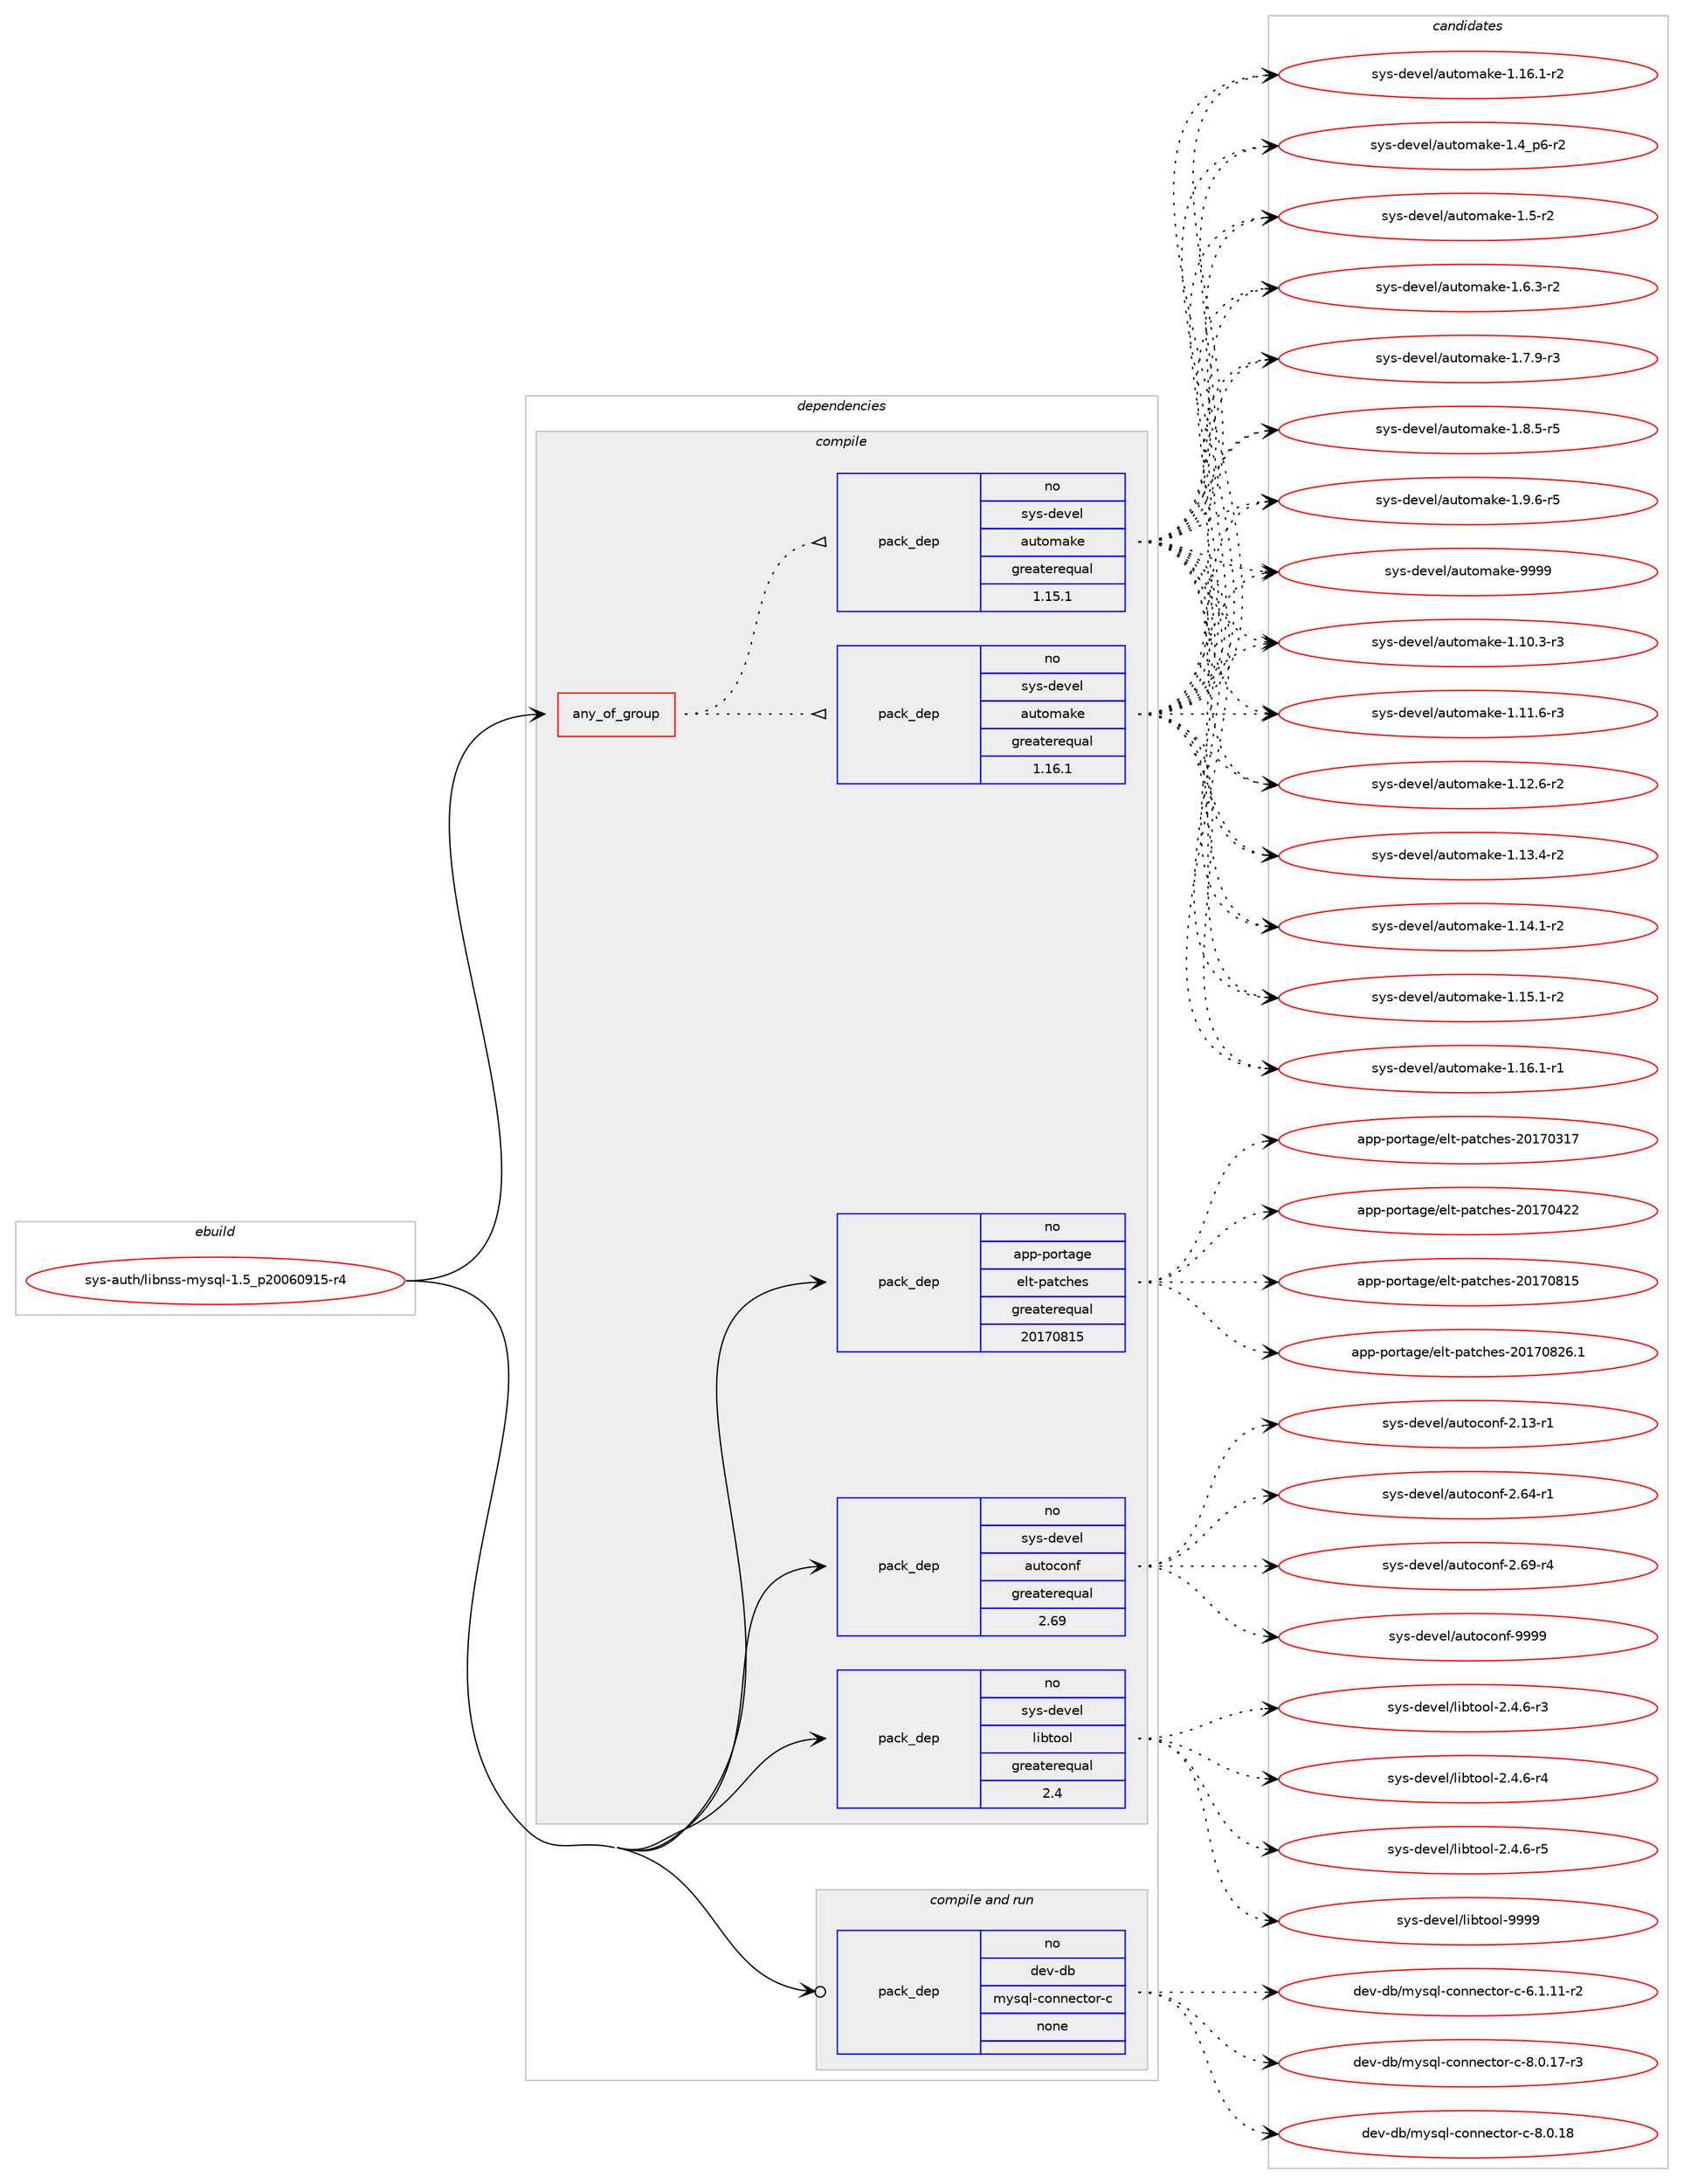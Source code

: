 digraph prolog {

# *************
# Graph options
# *************

newrank=true;
concentrate=true;
compound=true;
graph [rankdir=LR,fontname=Helvetica,fontsize=10,ranksep=1.5];#, ranksep=2.5, nodesep=0.2];
edge  [arrowhead=vee];
node  [fontname=Helvetica,fontsize=10];

# **********
# The ebuild
# **********

subgraph cluster_leftcol {
color=gray;
rank=same;
label=<<i>ebuild</i>>;
id [label="sys-auth/libnss-mysql-1.5_p20060915-r4", color=red, width=4, href="../sys-auth/libnss-mysql-1.5_p20060915-r4.svg"];
}

# ****************
# The dependencies
# ****************

subgraph cluster_midcol {
color=gray;
label=<<i>dependencies</i>>;
subgraph cluster_compile {
fillcolor="#eeeeee";
style=filled;
label=<<i>compile</i>>;
subgraph any14892 {
dependency880057 [label=<<TABLE BORDER="0" CELLBORDER="1" CELLSPACING="0" CELLPADDING="4"><TR><TD CELLPADDING="10">any_of_group</TD></TR></TABLE>>, shape=none, color=red];subgraph pack652632 {
dependency880058 [label=<<TABLE BORDER="0" CELLBORDER="1" CELLSPACING="0" CELLPADDING="4" WIDTH="220"><TR><TD ROWSPAN="6" CELLPADDING="30">pack_dep</TD></TR><TR><TD WIDTH="110">no</TD></TR><TR><TD>sys-devel</TD></TR><TR><TD>automake</TD></TR><TR><TD>greaterequal</TD></TR><TR><TD>1.16.1</TD></TR></TABLE>>, shape=none, color=blue];
}
dependency880057:e -> dependency880058:w [weight=20,style="dotted",arrowhead="oinv"];
subgraph pack652633 {
dependency880059 [label=<<TABLE BORDER="0" CELLBORDER="1" CELLSPACING="0" CELLPADDING="4" WIDTH="220"><TR><TD ROWSPAN="6" CELLPADDING="30">pack_dep</TD></TR><TR><TD WIDTH="110">no</TD></TR><TR><TD>sys-devel</TD></TR><TR><TD>automake</TD></TR><TR><TD>greaterequal</TD></TR><TR><TD>1.15.1</TD></TR></TABLE>>, shape=none, color=blue];
}
dependency880057:e -> dependency880059:w [weight=20,style="dotted",arrowhead="oinv"];
}
id:e -> dependency880057:w [weight=20,style="solid",arrowhead="vee"];
subgraph pack652634 {
dependency880060 [label=<<TABLE BORDER="0" CELLBORDER="1" CELLSPACING="0" CELLPADDING="4" WIDTH="220"><TR><TD ROWSPAN="6" CELLPADDING="30">pack_dep</TD></TR><TR><TD WIDTH="110">no</TD></TR><TR><TD>app-portage</TD></TR><TR><TD>elt-patches</TD></TR><TR><TD>greaterequal</TD></TR><TR><TD>20170815</TD></TR></TABLE>>, shape=none, color=blue];
}
id:e -> dependency880060:w [weight=20,style="solid",arrowhead="vee"];
subgraph pack652635 {
dependency880061 [label=<<TABLE BORDER="0" CELLBORDER="1" CELLSPACING="0" CELLPADDING="4" WIDTH="220"><TR><TD ROWSPAN="6" CELLPADDING="30">pack_dep</TD></TR><TR><TD WIDTH="110">no</TD></TR><TR><TD>sys-devel</TD></TR><TR><TD>autoconf</TD></TR><TR><TD>greaterequal</TD></TR><TR><TD>2.69</TD></TR></TABLE>>, shape=none, color=blue];
}
id:e -> dependency880061:w [weight=20,style="solid",arrowhead="vee"];
subgraph pack652636 {
dependency880062 [label=<<TABLE BORDER="0" CELLBORDER="1" CELLSPACING="0" CELLPADDING="4" WIDTH="220"><TR><TD ROWSPAN="6" CELLPADDING="30">pack_dep</TD></TR><TR><TD WIDTH="110">no</TD></TR><TR><TD>sys-devel</TD></TR><TR><TD>libtool</TD></TR><TR><TD>greaterequal</TD></TR><TR><TD>2.4</TD></TR></TABLE>>, shape=none, color=blue];
}
id:e -> dependency880062:w [weight=20,style="solid",arrowhead="vee"];
}
subgraph cluster_compileandrun {
fillcolor="#eeeeee";
style=filled;
label=<<i>compile and run</i>>;
subgraph pack652637 {
dependency880063 [label=<<TABLE BORDER="0" CELLBORDER="1" CELLSPACING="0" CELLPADDING="4" WIDTH="220"><TR><TD ROWSPAN="6" CELLPADDING="30">pack_dep</TD></TR><TR><TD WIDTH="110">no</TD></TR><TR><TD>dev-db</TD></TR><TR><TD>mysql-connector-c</TD></TR><TR><TD>none</TD></TR><TR><TD></TD></TR></TABLE>>, shape=none, color=blue];
}
id:e -> dependency880063:w [weight=20,style="solid",arrowhead="odotvee"];
}
subgraph cluster_run {
fillcolor="#eeeeee";
style=filled;
label=<<i>run</i>>;
}
}

# **************
# The candidates
# **************

subgraph cluster_choices {
rank=same;
color=gray;
label=<<i>candidates</i>>;

subgraph choice652632 {
color=black;
nodesep=1;
choice11512111545100101118101108479711711611110997107101454946494846514511451 [label="sys-devel/automake-1.10.3-r3", color=red, width=4,href="../sys-devel/automake-1.10.3-r3.svg"];
choice11512111545100101118101108479711711611110997107101454946494946544511451 [label="sys-devel/automake-1.11.6-r3", color=red, width=4,href="../sys-devel/automake-1.11.6-r3.svg"];
choice11512111545100101118101108479711711611110997107101454946495046544511450 [label="sys-devel/automake-1.12.6-r2", color=red, width=4,href="../sys-devel/automake-1.12.6-r2.svg"];
choice11512111545100101118101108479711711611110997107101454946495146524511450 [label="sys-devel/automake-1.13.4-r2", color=red, width=4,href="../sys-devel/automake-1.13.4-r2.svg"];
choice11512111545100101118101108479711711611110997107101454946495246494511450 [label="sys-devel/automake-1.14.1-r2", color=red, width=4,href="../sys-devel/automake-1.14.1-r2.svg"];
choice11512111545100101118101108479711711611110997107101454946495346494511450 [label="sys-devel/automake-1.15.1-r2", color=red, width=4,href="../sys-devel/automake-1.15.1-r2.svg"];
choice11512111545100101118101108479711711611110997107101454946495446494511449 [label="sys-devel/automake-1.16.1-r1", color=red, width=4,href="../sys-devel/automake-1.16.1-r1.svg"];
choice11512111545100101118101108479711711611110997107101454946495446494511450 [label="sys-devel/automake-1.16.1-r2", color=red, width=4,href="../sys-devel/automake-1.16.1-r2.svg"];
choice115121115451001011181011084797117116111109971071014549465295112544511450 [label="sys-devel/automake-1.4_p6-r2", color=red, width=4,href="../sys-devel/automake-1.4_p6-r2.svg"];
choice11512111545100101118101108479711711611110997107101454946534511450 [label="sys-devel/automake-1.5-r2", color=red, width=4,href="../sys-devel/automake-1.5-r2.svg"];
choice115121115451001011181011084797117116111109971071014549465446514511450 [label="sys-devel/automake-1.6.3-r2", color=red, width=4,href="../sys-devel/automake-1.6.3-r2.svg"];
choice115121115451001011181011084797117116111109971071014549465546574511451 [label="sys-devel/automake-1.7.9-r3", color=red, width=4,href="../sys-devel/automake-1.7.9-r3.svg"];
choice115121115451001011181011084797117116111109971071014549465646534511453 [label="sys-devel/automake-1.8.5-r5", color=red, width=4,href="../sys-devel/automake-1.8.5-r5.svg"];
choice115121115451001011181011084797117116111109971071014549465746544511453 [label="sys-devel/automake-1.9.6-r5", color=red, width=4,href="../sys-devel/automake-1.9.6-r5.svg"];
choice115121115451001011181011084797117116111109971071014557575757 [label="sys-devel/automake-9999", color=red, width=4,href="../sys-devel/automake-9999.svg"];
dependency880058:e -> choice11512111545100101118101108479711711611110997107101454946494846514511451:w [style=dotted,weight="100"];
dependency880058:e -> choice11512111545100101118101108479711711611110997107101454946494946544511451:w [style=dotted,weight="100"];
dependency880058:e -> choice11512111545100101118101108479711711611110997107101454946495046544511450:w [style=dotted,weight="100"];
dependency880058:e -> choice11512111545100101118101108479711711611110997107101454946495146524511450:w [style=dotted,weight="100"];
dependency880058:e -> choice11512111545100101118101108479711711611110997107101454946495246494511450:w [style=dotted,weight="100"];
dependency880058:e -> choice11512111545100101118101108479711711611110997107101454946495346494511450:w [style=dotted,weight="100"];
dependency880058:e -> choice11512111545100101118101108479711711611110997107101454946495446494511449:w [style=dotted,weight="100"];
dependency880058:e -> choice11512111545100101118101108479711711611110997107101454946495446494511450:w [style=dotted,weight="100"];
dependency880058:e -> choice115121115451001011181011084797117116111109971071014549465295112544511450:w [style=dotted,weight="100"];
dependency880058:e -> choice11512111545100101118101108479711711611110997107101454946534511450:w [style=dotted,weight="100"];
dependency880058:e -> choice115121115451001011181011084797117116111109971071014549465446514511450:w [style=dotted,weight="100"];
dependency880058:e -> choice115121115451001011181011084797117116111109971071014549465546574511451:w [style=dotted,weight="100"];
dependency880058:e -> choice115121115451001011181011084797117116111109971071014549465646534511453:w [style=dotted,weight="100"];
dependency880058:e -> choice115121115451001011181011084797117116111109971071014549465746544511453:w [style=dotted,weight="100"];
dependency880058:e -> choice115121115451001011181011084797117116111109971071014557575757:w [style=dotted,weight="100"];
}
subgraph choice652633 {
color=black;
nodesep=1;
choice11512111545100101118101108479711711611110997107101454946494846514511451 [label="sys-devel/automake-1.10.3-r3", color=red, width=4,href="../sys-devel/automake-1.10.3-r3.svg"];
choice11512111545100101118101108479711711611110997107101454946494946544511451 [label="sys-devel/automake-1.11.6-r3", color=red, width=4,href="../sys-devel/automake-1.11.6-r3.svg"];
choice11512111545100101118101108479711711611110997107101454946495046544511450 [label="sys-devel/automake-1.12.6-r2", color=red, width=4,href="../sys-devel/automake-1.12.6-r2.svg"];
choice11512111545100101118101108479711711611110997107101454946495146524511450 [label="sys-devel/automake-1.13.4-r2", color=red, width=4,href="../sys-devel/automake-1.13.4-r2.svg"];
choice11512111545100101118101108479711711611110997107101454946495246494511450 [label="sys-devel/automake-1.14.1-r2", color=red, width=4,href="../sys-devel/automake-1.14.1-r2.svg"];
choice11512111545100101118101108479711711611110997107101454946495346494511450 [label="sys-devel/automake-1.15.1-r2", color=red, width=4,href="../sys-devel/automake-1.15.1-r2.svg"];
choice11512111545100101118101108479711711611110997107101454946495446494511449 [label="sys-devel/automake-1.16.1-r1", color=red, width=4,href="../sys-devel/automake-1.16.1-r1.svg"];
choice11512111545100101118101108479711711611110997107101454946495446494511450 [label="sys-devel/automake-1.16.1-r2", color=red, width=4,href="../sys-devel/automake-1.16.1-r2.svg"];
choice115121115451001011181011084797117116111109971071014549465295112544511450 [label="sys-devel/automake-1.4_p6-r2", color=red, width=4,href="../sys-devel/automake-1.4_p6-r2.svg"];
choice11512111545100101118101108479711711611110997107101454946534511450 [label="sys-devel/automake-1.5-r2", color=red, width=4,href="../sys-devel/automake-1.5-r2.svg"];
choice115121115451001011181011084797117116111109971071014549465446514511450 [label="sys-devel/automake-1.6.3-r2", color=red, width=4,href="../sys-devel/automake-1.6.3-r2.svg"];
choice115121115451001011181011084797117116111109971071014549465546574511451 [label="sys-devel/automake-1.7.9-r3", color=red, width=4,href="../sys-devel/automake-1.7.9-r3.svg"];
choice115121115451001011181011084797117116111109971071014549465646534511453 [label="sys-devel/automake-1.8.5-r5", color=red, width=4,href="../sys-devel/automake-1.8.5-r5.svg"];
choice115121115451001011181011084797117116111109971071014549465746544511453 [label="sys-devel/automake-1.9.6-r5", color=red, width=4,href="../sys-devel/automake-1.9.6-r5.svg"];
choice115121115451001011181011084797117116111109971071014557575757 [label="sys-devel/automake-9999", color=red, width=4,href="../sys-devel/automake-9999.svg"];
dependency880059:e -> choice11512111545100101118101108479711711611110997107101454946494846514511451:w [style=dotted,weight="100"];
dependency880059:e -> choice11512111545100101118101108479711711611110997107101454946494946544511451:w [style=dotted,weight="100"];
dependency880059:e -> choice11512111545100101118101108479711711611110997107101454946495046544511450:w [style=dotted,weight="100"];
dependency880059:e -> choice11512111545100101118101108479711711611110997107101454946495146524511450:w [style=dotted,weight="100"];
dependency880059:e -> choice11512111545100101118101108479711711611110997107101454946495246494511450:w [style=dotted,weight="100"];
dependency880059:e -> choice11512111545100101118101108479711711611110997107101454946495346494511450:w [style=dotted,weight="100"];
dependency880059:e -> choice11512111545100101118101108479711711611110997107101454946495446494511449:w [style=dotted,weight="100"];
dependency880059:e -> choice11512111545100101118101108479711711611110997107101454946495446494511450:w [style=dotted,weight="100"];
dependency880059:e -> choice115121115451001011181011084797117116111109971071014549465295112544511450:w [style=dotted,weight="100"];
dependency880059:e -> choice11512111545100101118101108479711711611110997107101454946534511450:w [style=dotted,weight="100"];
dependency880059:e -> choice115121115451001011181011084797117116111109971071014549465446514511450:w [style=dotted,weight="100"];
dependency880059:e -> choice115121115451001011181011084797117116111109971071014549465546574511451:w [style=dotted,weight="100"];
dependency880059:e -> choice115121115451001011181011084797117116111109971071014549465646534511453:w [style=dotted,weight="100"];
dependency880059:e -> choice115121115451001011181011084797117116111109971071014549465746544511453:w [style=dotted,weight="100"];
dependency880059:e -> choice115121115451001011181011084797117116111109971071014557575757:w [style=dotted,weight="100"];
}
subgraph choice652634 {
color=black;
nodesep=1;
choice97112112451121111141169710310147101108116451129711699104101115455048495548514955 [label="app-portage/elt-patches-20170317", color=red, width=4,href="../app-portage/elt-patches-20170317.svg"];
choice97112112451121111141169710310147101108116451129711699104101115455048495548525050 [label="app-portage/elt-patches-20170422", color=red, width=4,href="../app-portage/elt-patches-20170422.svg"];
choice97112112451121111141169710310147101108116451129711699104101115455048495548564953 [label="app-portage/elt-patches-20170815", color=red, width=4,href="../app-portage/elt-patches-20170815.svg"];
choice971121124511211111411697103101471011081164511297116991041011154550484955485650544649 [label="app-portage/elt-patches-20170826.1", color=red, width=4,href="../app-portage/elt-patches-20170826.1.svg"];
dependency880060:e -> choice97112112451121111141169710310147101108116451129711699104101115455048495548514955:w [style=dotted,weight="100"];
dependency880060:e -> choice97112112451121111141169710310147101108116451129711699104101115455048495548525050:w [style=dotted,weight="100"];
dependency880060:e -> choice97112112451121111141169710310147101108116451129711699104101115455048495548564953:w [style=dotted,weight="100"];
dependency880060:e -> choice971121124511211111411697103101471011081164511297116991041011154550484955485650544649:w [style=dotted,weight="100"];
}
subgraph choice652635 {
color=black;
nodesep=1;
choice1151211154510010111810110847971171161119911111010245504649514511449 [label="sys-devel/autoconf-2.13-r1", color=red, width=4,href="../sys-devel/autoconf-2.13-r1.svg"];
choice1151211154510010111810110847971171161119911111010245504654524511449 [label="sys-devel/autoconf-2.64-r1", color=red, width=4,href="../sys-devel/autoconf-2.64-r1.svg"];
choice1151211154510010111810110847971171161119911111010245504654574511452 [label="sys-devel/autoconf-2.69-r4", color=red, width=4,href="../sys-devel/autoconf-2.69-r4.svg"];
choice115121115451001011181011084797117116111991111101024557575757 [label="sys-devel/autoconf-9999", color=red, width=4,href="../sys-devel/autoconf-9999.svg"];
dependency880061:e -> choice1151211154510010111810110847971171161119911111010245504649514511449:w [style=dotted,weight="100"];
dependency880061:e -> choice1151211154510010111810110847971171161119911111010245504654524511449:w [style=dotted,weight="100"];
dependency880061:e -> choice1151211154510010111810110847971171161119911111010245504654574511452:w [style=dotted,weight="100"];
dependency880061:e -> choice115121115451001011181011084797117116111991111101024557575757:w [style=dotted,weight="100"];
}
subgraph choice652636 {
color=black;
nodesep=1;
choice1151211154510010111810110847108105981161111111084550465246544511451 [label="sys-devel/libtool-2.4.6-r3", color=red, width=4,href="../sys-devel/libtool-2.4.6-r3.svg"];
choice1151211154510010111810110847108105981161111111084550465246544511452 [label="sys-devel/libtool-2.4.6-r4", color=red, width=4,href="../sys-devel/libtool-2.4.6-r4.svg"];
choice1151211154510010111810110847108105981161111111084550465246544511453 [label="sys-devel/libtool-2.4.6-r5", color=red, width=4,href="../sys-devel/libtool-2.4.6-r5.svg"];
choice1151211154510010111810110847108105981161111111084557575757 [label="sys-devel/libtool-9999", color=red, width=4,href="../sys-devel/libtool-9999.svg"];
dependency880062:e -> choice1151211154510010111810110847108105981161111111084550465246544511451:w [style=dotted,weight="100"];
dependency880062:e -> choice1151211154510010111810110847108105981161111111084550465246544511452:w [style=dotted,weight="100"];
dependency880062:e -> choice1151211154510010111810110847108105981161111111084550465246544511453:w [style=dotted,weight="100"];
dependency880062:e -> choice1151211154510010111810110847108105981161111111084557575757:w [style=dotted,weight="100"];
}
subgraph choice652637 {
color=black;
nodesep=1;
choice1001011184510098471091211151131084599111110110101991161111144599455446494649494511450 [label="dev-db/mysql-connector-c-6.1.11-r2", color=red, width=4,href="../dev-db/mysql-connector-c-6.1.11-r2.svg"];
choice1001011184510098471091211151131084599111110110101991161111144599455646484649554511451 [label="dev-db/mysql-connector-c-8.0.17-r3", color=red, width=4,href="../dev-db/mysql-connector-c-8.0.17-r3.svg"];
choice100101118451009847109121115113108459911111011010199116111114459945564648464956 [label="dev-db/mysql-connector-c-8.0.18", color=red, width=4,href="../dev-db/mysql-connector-c-8.0.18.svg"];
dependency880063:e -> choice1001011184510098471091211151131084599111110110101991161111144599455446494649494511450:w [style=dotted,weight="100"];
dependency880063:e -> choice1001011184510098471091211151131084599111110110101991161111144599455646484649554511451:w [style=dotted,weight="100"];
dependency880063:e -> choice100101118451009847109121115113108459911111011010199116111114459945564648464956:w [style=dotted,weight="100"];
}
}

}
